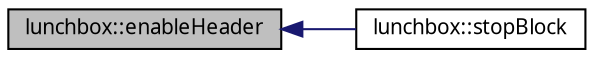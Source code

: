 digraph "lunchbox::enableHeader"
{
  edge [fontname="Sans",fontsize="10",labelfontname="Sans",labelfontsize="10"];
  node [fontname="Sans",fontsize="10",shape=record];
  rankdir="LR";
  Node1 [label="lunchbox::enableHeader",height=0.2,width=0.4,color="black", fillcolor="grey75", style="filled" fontcolor="black"];
  Node1 -> Node2 [dir="back",color="midnightblue",fontsize="10",style="solid",fontname="Sans"];
  Node2 [label="lunchbox::stopBlock",height=0.2,width=0.4,color="black", fillcolor="white", style="filled",URL="$namespacelunchbox.html#aee80b1ad913496843dca2a8e37d7d089",tooltip="Exdent, denable flush and header to stop block print. "];
}

